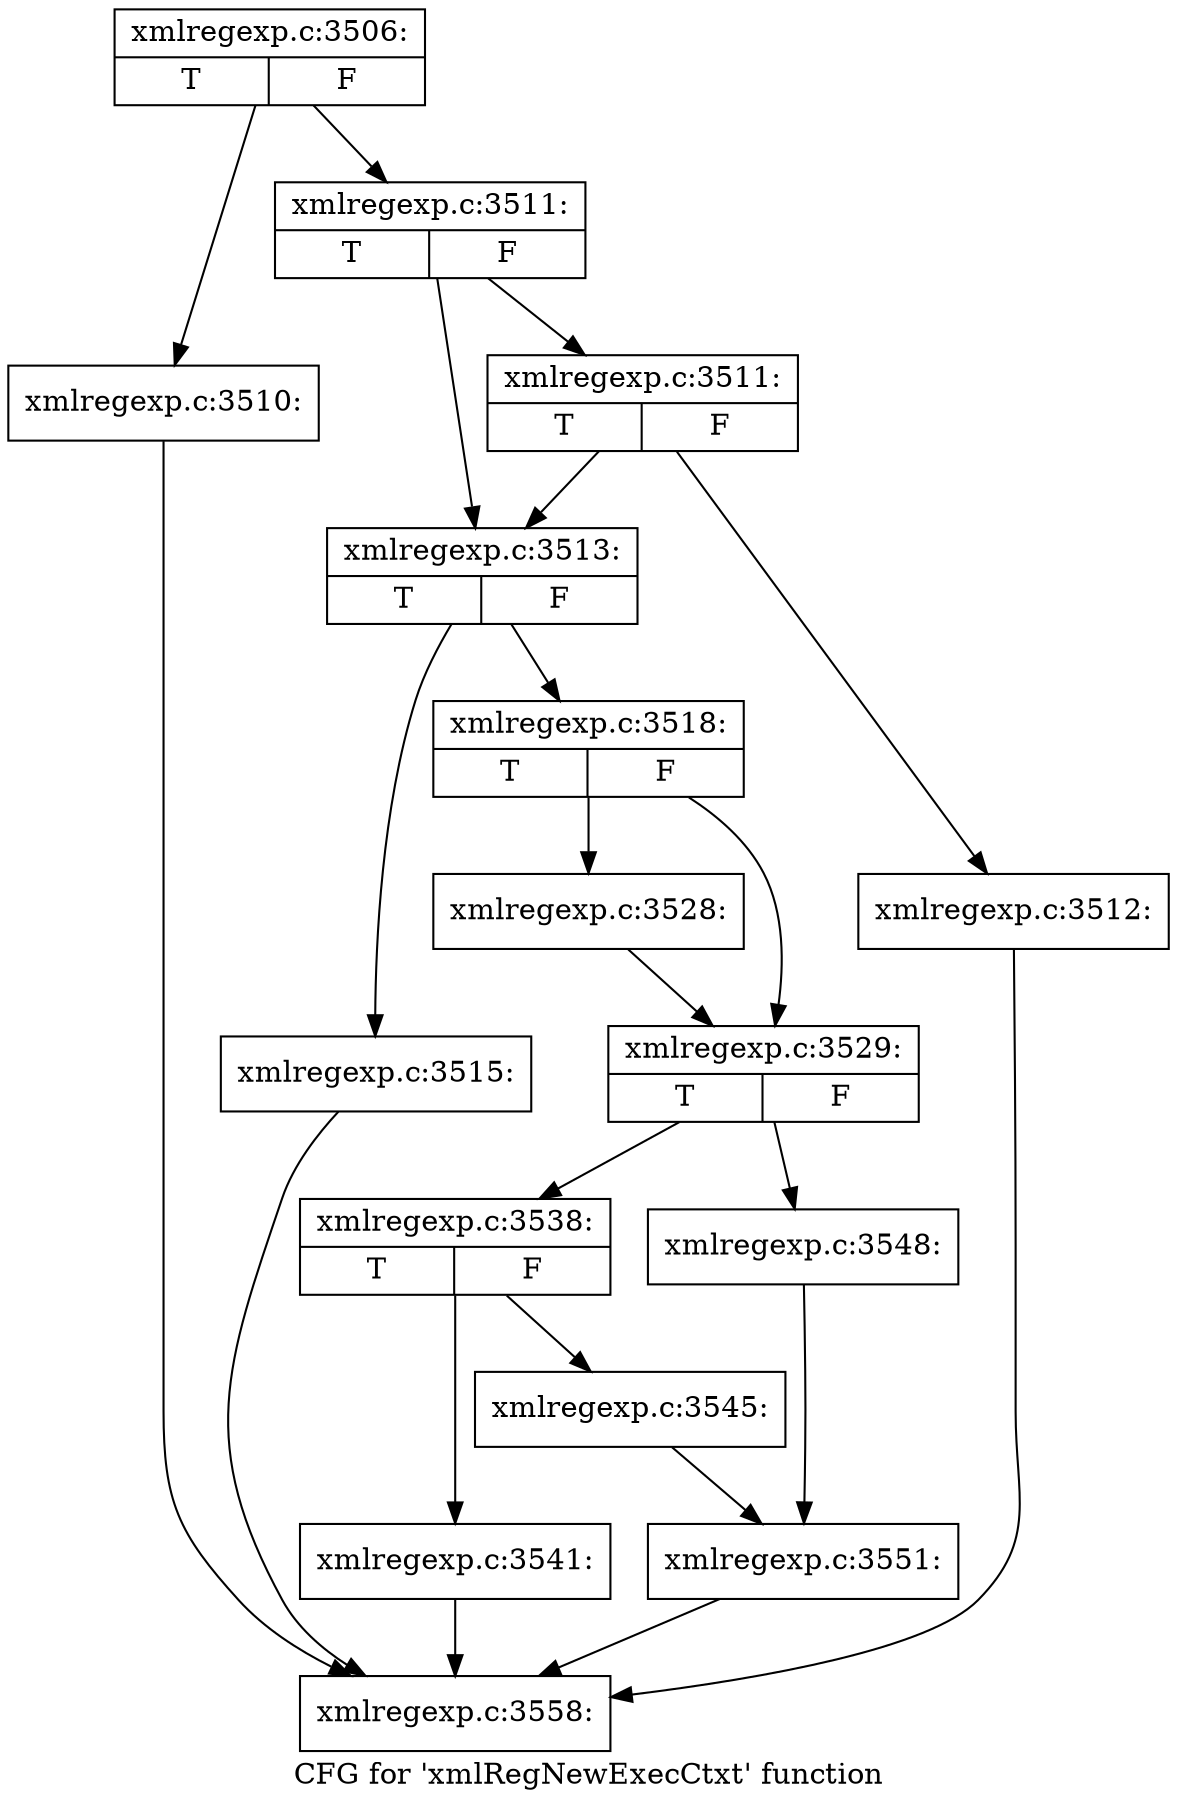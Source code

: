 digraph "CFG for 'xmlRegNewExecCtxt' function" {
	label="CFG for 'xmlRegNewExecCtxt' function";

	Node0x3ffb3f0 [shape=record,label="{xmlregexp.c:3506:|{<s0>T|<s1>F}}"];
	Node0x3ffb3f0 -> Node0x4010ea0;
	Node0x3ffb3f0 -> Node0x4010ef0;
	Node0x4010ea0 [shape=record,label="{xmlregexp.c:3510:}"];
	Node0x4010ea0 -> Node0x3f6a790;
	Node0x4010ef0 [shape=record,label="{xmlregexp.c:3511:|{<s0>T|<s1>F}}"];
	Node0x4010ef0 -> Node0x4011890;
	Node0x4010ef0 -> Node0x4011840;
	Node0x4011890 [shape=record,label="{xmlregexp.c:3511:|{<s0>T|<s1>F}}"];
	Node0x4011890 -> Node0x40117f0;
	Node0x4011890 -> Node0x4011840;
	Node0x40117f0 [shape=record,label="{xmlregexp.c:3512:}"];
	Node0x40117f0 -> Node0x3f6a790;
	Node0x4011840 [shape=record,label="{xmlregexp.c:3513:|{<s0>T|<s1>F}}"];
	Node0x4011840 -> Node0x40126f0;
	Node0x4011840 -> Node0x4012740;
	Node0x40126f0 [shape=record,label="{xmlregexp.c:3515:}"];
	Node0x40126f0 -> Node0x3f6a790;
	Node0x4012740 [shape=record,label="{xmlregexp.c:3518:|{<s0>T|<s1>F}}"];
	Node0x4012740 -> Node0x4016140;
	Node0x4012740 -> Node0x4016190;
	Node0x4016140 [shape=record,label="{xmlregexp.c:3528:}"];
	Node0x4016140 -> Node0x4016190;
	Node0x4016190 [shape=record,label="{xmlregexp.c:3529:|{<s0>T|<s1>F}}"];
	Node0x4016190 -> Node0x4002080;
	Node0x4016190 -> Node0x4017bd0;
	Node0x4002080 [shape=record,label="{xmlregexp.c:3538:|{<s0>T|<s1>F}}"];
	Node0x4002080 -> Node0x4018890;
	Node0x4002080 -> Node0x40188e0;
	Node0x4018890 [shape=record,label="{xmlregexp.c:3541:}"];
	Node0x4018890 -> Node0x3f6a790;
	Node0x40188e0 [shape=record,label="{xmlregexp.c:3545:}"];
	Node0x40188e0 -> Node0x4017b80;
	Node0x4017bd0 [shape=record,label="{xmlregexp.c:3548:}"];
	Node0x4017bd0 -> Node0x4017b80;
	Node0x4017b80 [shape=record,label="{xmlregexp.c:3551:}"];
	Node0x4017b80 -> Node0x3f6a790;
	Node0x3f6a790 [shape=record,label="{xmlregexp.c:3558:}"];
}
